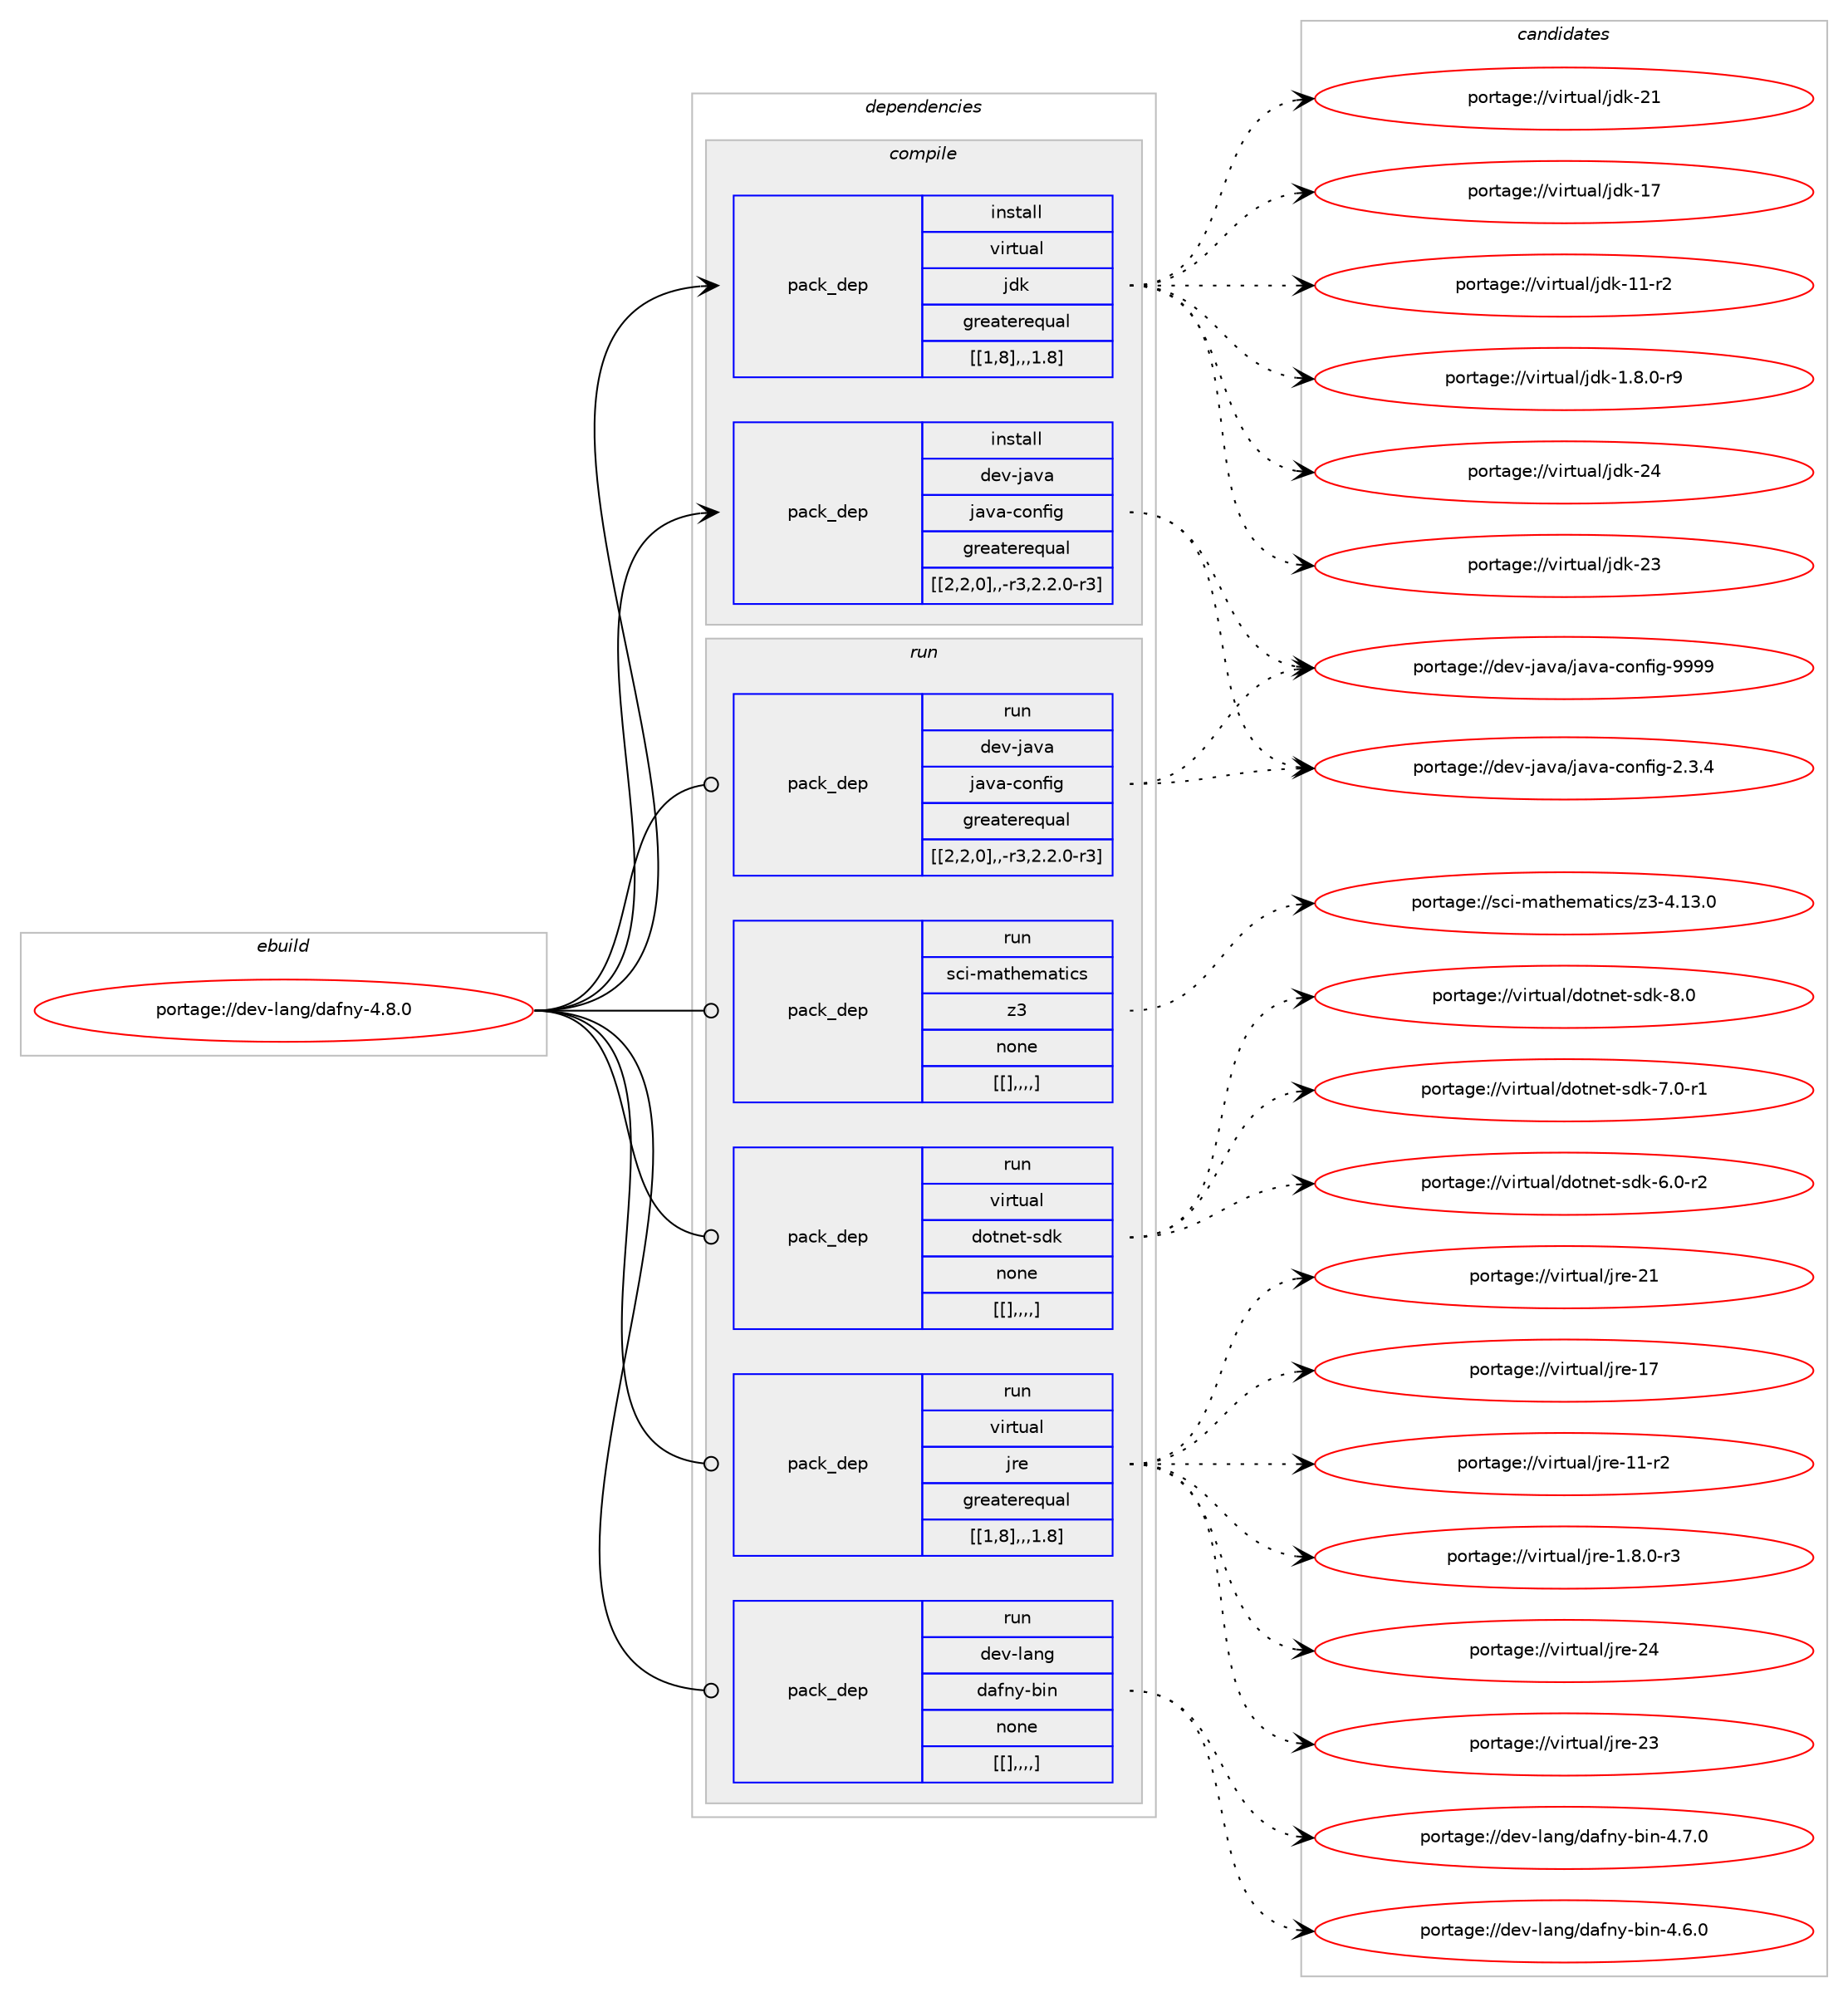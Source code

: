 digraph prolog {

# *************
# Graph options
# *************

newrank=true;
concentrate=true;
compound=true;
graph [rankdir=LR,fontname=Helvetica,fontsize=10,ranksep=1.5];#, ranksep=2.5, nodesep=0.2];
edge  [arrowhead=vee];
node  [fontname=Helvetica,fontsize=10];

# **********
# The ebuild
# **********

subgraph cluster_leftcol {
color=gray;
label=<<i>ebuild</i>>;
id [label="portage://dev-lang/dafny-4.8.0", color=red, width=4, href="../dev-lang/dafny-4.8.0.svg"];
}

# ****************
# The dependencies
# ****************

subgraph cluster_midcol {
color=gray;
label=<<i>dependencies</i>>;
subgraph cluster_compile {
fillcolor="#eeeeee";
style=filled;
label=<<i>compile</i>>;
subgraph pack74459 {
dependency98927 [label=<<TABLE BORDER="0" CELLBORDER="1" CELLSPACING="0" CELLPADDING="4" WIDTH="220"><TR><TD ROWSPAN="6" CELLPADDING="30">pack_dep</TD></TR><TR><TD WIDTH="110">install</TD></TR><TR><TD>dev-java</TD></TR><TR><TD>java-config</TD></TR><TR><TD>greaterequal</TD></TR><TR><TD>[[2,2,0],,-r3,2.2.0-r3]</TD></TR></TABLE>>, shape=none, color=blue];
}
id:e -> dependency98927:w [weight=20,style="solid",arrowhead="vee"];
subgraph pack74460 {
dependency98928 [label=<<TABLE BORDER="0" CELLBORDER="1" CELLSPACING="0" CELLPADDING="4" WIDTH="220"><TR><TD ROWSPAN="6" CELLPADDING="30">pack_dep</TD></TR><TR><TD WIDTH="110">install</TD></TR><TR><TD>virtual</TD></TR><TR><TD>jdk</TD></TR><TR><TD>greaterequal</TD></TR><TR><TD>[[1,8],,,1.8]</TD></TR></TABLE>>, shape=none, color=blue];
}
id:e -> dependency98928:w [weight=20,style="solid",arrowhead="vee"];
}
subgraph cluster_compileandrun {
fillcolor="#eeeeee";
style=filled;
label=<<i>compile and run</i>>;
}
subgraph cluster_run {
fillcolor="#eeeeee";
style=filled;
label=<<i>run</i>>;
subgraph pack74461 {
dependency98929 [label=<<TABLE BORDER="0" CELLBORDER="1" CELLSPACING="0" CELLPADDING="4" WIDTH="220"><TR><TD ROWSPAN="6" CELLPADDING="30">pack_dep</TD></TR><TR><TD WIDTH="110">run</TD></TR><TR><TD>dev-java</TD></TR><TR><TD>java-config</TD></TR><TR><TD>greaterequal</TD></TR><TR><TD>[[2,2,0],,-r3,2.2.0-r3]</TD></TR></TABLE>>, shape=none, color=blue];
}
id:e -> dependency98929:w [weight=20,style="solid",arrowhead="odot"];
subgraph pack74462 {
dependency98930 [label=<<TABLE BORDER="0" CELLBORDER="1" CELLSPACING="0" CELLPADDING="4" WIDTH="220"><TR><TD ROWSPAN="6" CELLPADDING="30">pack_dep</TD></TR><TR><TD WIDTH="110">run</TD></TR><TR><TD>sci-mathematics</TD></TR><TR><TD>z3</TD></TR><TR><TD>none</TD></TR><TR><TD>[[],,,,]</TD></TR></TABLE>>, shape=none, color=blue];
}
id:e -> dependency98930:w [weight=20,style="solid",arrowhead="odot"];
subgraph pack74463 {
dependency98931 [label=<<TABLE BORDER="0" CELLBORDER="1" CELLSPACING="0" CELLPADDING="4" WIDTH="220"><TR><TD ROWSPAN="6" CELLPADDING="30">pack_dep</TD></TR><TR><TD WIDTH="110">run</TD></TR><TR><TD>virtual</TD></TR><TR><TD>dotnet-sdk</TD></TR><TR><TD>none</TD></TR><TR><TD>[[],,,,]</TD></TR></TABLE>>, shape=none, color=blue];
}
id:e -> dependency98931:w [weight=20,style="solid",arrowhead="odot"];
subgraph pack74464 {
dependency98932 [label=<<TABLE BORDER="0" CELLBORDER="1" CELLSPACING="0" CELLPADDING="4" WIDTH="220"><TR><TD ROWSPAN="6" CELLPADDING="30">pack_dep</TD></TR><TR><TD WIDTH="110">run</TD></TR><TR><TD>virtual</TD></TR><TR><TD>jre</TD></TR><TR><TD>greaterequal</TD></TR><TR><TD>[[1,8],,,1.8]</TD></TR></TABLE>>, shape=none, color=blue];
}
id:e -> dependency98932:w [weight=20,style="solid",arrowhead="odot"];
subgraph pack74465 {
dependency98933 [label=<<TABLE BORDER="0" CELLBORDER="1" CELLSPACING="0" CELLPADDING="4" WIDTH="220"><TR><TD ROWSPAN="6" CELLPADDING="30">pack_dep</TD></TR><TR><TD WIDTH="110">run</TD></TR><TR><TD>dev-lang</TD></TR><TR><TD>dafny-bin</TD></TR><TR><TD>none</TD></TR><TR><TD>[[],,,,]</TD></TR></TABLE>>, shape=none, color=blue];
}
id:e -> dependency98933:w [weight=20,style="solid",arrowhead="odot"];
}
}

# **************
# The candidates
# **************

subgraph cluster_choices {
rank=same;
color=gray;
label=<<i>candidates</i>>;

subgraph choice74459 {
color=black;
nodesep=1;
choice10010111845106971189747106971189745991111101021051034557575757 [label="portage://dev-java/java-config-9999", color=red, width=4,href="../dev-java/java-config-9999.svg"];
choice1001011184510697118974710697118974599111110102105103455046514652 [label="portage://dev-java/java-config-2.3.4", color=red, width=4,href="../dev-java/java-config-2.3.4.svg"];
dependency98927:e -> choice10010111845106971189747106971189745991111101021051034557575757:w [style=dotted,weight="100"];
dependency98927:e -> choice1001011184510697118974710697118974599111110102105103455046514652:w [style=dotted,weight="100"];
}
subgraph choice74460 {
color=black;
nodesep=1;
choice1181051141161179710847106100107455052 [label="portage://virtual/jdk-24", color=red, width=4,href="../virtual/jdk-24.svg"];
choice1181051141161179710847106100107455051 [label="portage://virtual/jdk-23", color=red, width=4,href="../virtual/jdk-23.svg"];
choice1181051141161179710847106100107455049 [label="portage://virtual/jdk-21", color=red, width=4,href="../virtual/jdk-21.svg"];
choice1181051141161179710847106100107454955 [label="portage://virtual/jdk-17", color=red, width=4,href="../virtual/jdk-17.svg"];
choice11810511411611797108471061001074549494511450 [label="portage://virtual/jdk-11-r2", color=red, width=4,href="../virtual/jdk-11-r2.svg"];
choice11810511411611797108471061001074549465646484511457 [label="portage://virtual/jdk-1.8.0-r9", color=red, width=4,href="../virtual/jdk-1.8.0-r9.svg"];
dependency98928:e -> choice1181051141161179710847106100107455052:w [style=dotted,weight="100"];
dependency98928:e -> choice1181051141161179710847106100107455051:w [style=dotted,weight="100"];
dependency98928:e -> choice1181051141161179710847106100107455049:w [style=dotted,weight="100"];
dependency98928:e -> choice1181051141161179710847106100107454955:w [style=dotted,weight="100"];
dependency98928:e -> choice11810511411611797108471061001074549494511450:w [style=dotted,weight="100"];
dependency98928:e -> choice11810511411611797108471061001074549465646484511457:w [style=dotted,weight="100"];
}
subgraph choice74461 {
color=black;
nodesep=1;
choice10010111845106971189747106971189745991111101021051034557575757 [label="portage://dev-java/java-config-9999", color=red, width=4,href="../dev-java/java-config-9999.svg"];
choice1001011184510697118974710697118974599111110102105103455046514652 [label="portage://dev-java/java-config-2.3.4", color=red, width=4,href="../dev-java/java-config-2.3.4.svg"];
dependency98929:e -> choice10010111845106971189747106971189745991111101021051034557575757:w [style=dotted,weight="100"];
dependency98929:e -> choice1001011184510697118974710697118974599111110102105103455046514652:w [style=dotted,weight="100"];
}
subgraph choice74462 {
color=black;
nodesep=1;
choice1159910545109971161041011099711610599115471225145524649514648 [label="portage://sci-mathematics/z3-4.13.0", color=red, width=4,href="../sci-mathematics/z3-4.13.0.svg"];
dependency98930:e -> choice1159910545109971161041011099711610599115471225145524649514648:w [style=dotted,weight="100"];
}
subgraph choice74463 {
color=black;
nodesep=1;
choice11810511411611797108471001111161101011164511510010745564648 [label="portage://virtual/dotnet-sdk-8.0", color=red, width=4,href="../virtual/dotnet-sdk-8.0.svg"];
choice118105114116117971084710011111611010111645115100107455546484511449 [label="portage://virtual/dotnet-sdk-7.0-r1", color=red, width=4,href="../virtual/dotnet-sdk-7.0-r1.svg"];
choice118105114116117971084710011111611010111645115100107455446484511450 [label="portage://virtual/dotnet-sdk-6.0-r2", color=red, width=4,href="../virtual/dotnet-sdk-6.0-r2.svg"];
dependency98931:e -> choice11810511411611797108471001111161101011164511510010745564648:w [style=dotted,weight="100"];
dependency98931:e -> choice118105114116117971084710011111611010111645115100107455546484511449:w [style=dotted,weight="100"];
dependency98931:e -> choice118105114116117971084710011111611010111645115100107455446484511450:w [style=dotted,weight="100"];
}
subgraph choice74464 {
color=black;
nodesep=1;
choice1181051141161179710847106114101455052 [label="portage://virtual/jre-24", color=red, width=4,href="../virtual/jre-24.svg"];
choice1181051141161179710847106114101455051 [label="portage://virtual/jre-23", color=red, width=4,href="../virtual/jre-23.svg"];
choice1181051141161179710847106114101455049 [label="portage://virtual/jre-21", color=red, width=4,href="../virtual/jre-21.svg"];
choice1181051141161179710847106114101454955 [label="portage://virtual/jre-17", color=red, width=4,href="../virtual/jre-17.svg"];
choice11810511411611797108471061141014549494511450 [label="portage://virtual/jre-11-r2", color=red, width=4,href="../virtual/jre-11-r2.svg"];
choice11810511411611797108471061141014549465646484511451 [label="portage://virtual/jre-1.8.0-r3", color=red, width=4,href="../virtual/jre-1.8.0-r3.svg"];
dependency98932:e -> choice1181051141161179710847106114101455052:w [style=dotted,weight="100"];
dependency98932:e -> choice1181051141161179710847106114101455051:w [style=dotted,weight="100"];
dependency98932:e -> choice1181051141161179710847106114101455049:w [style=dotted,weight="100"];
dependency98932:e -> choice1181051141161179710847106114101454955:w [style=dotted,weight="100"];
dependency98932:e -> choice11810511411611797108471061141014549494511450:w [style=dotted,weight="100"];
dependency98932:e -> choice11810511411611797108471061141014549465646484511451:w [style=dotted,weight="100"];
}
subgraph choice74465 {
color=black;
nodesep=1;
choice100101118451089711010347100971021101214598105110455246554648 [label="portage://dev-lang/dafny-bin-4.7.0", color=red, width=4,href="../dev-lang/dafny-bin-4.7.0.svg"];
choice100101118451089711010347100971021101214598105110455246544648 [label="portage://dev-lang/dafny-bin-4.6.0", color=red, width=4,href="../dev-lang/dafny-bin-4.6.0.svg"];
dependency98933:e -> choice100101118451089711010347100971021101214598105110455246554648:w [style=dotted,weight="100"];
dependency98933:e -> choice100101118451089711010347100971021101214598105110455246544648:w [style=dotted,weight="100"];
}
}

}
